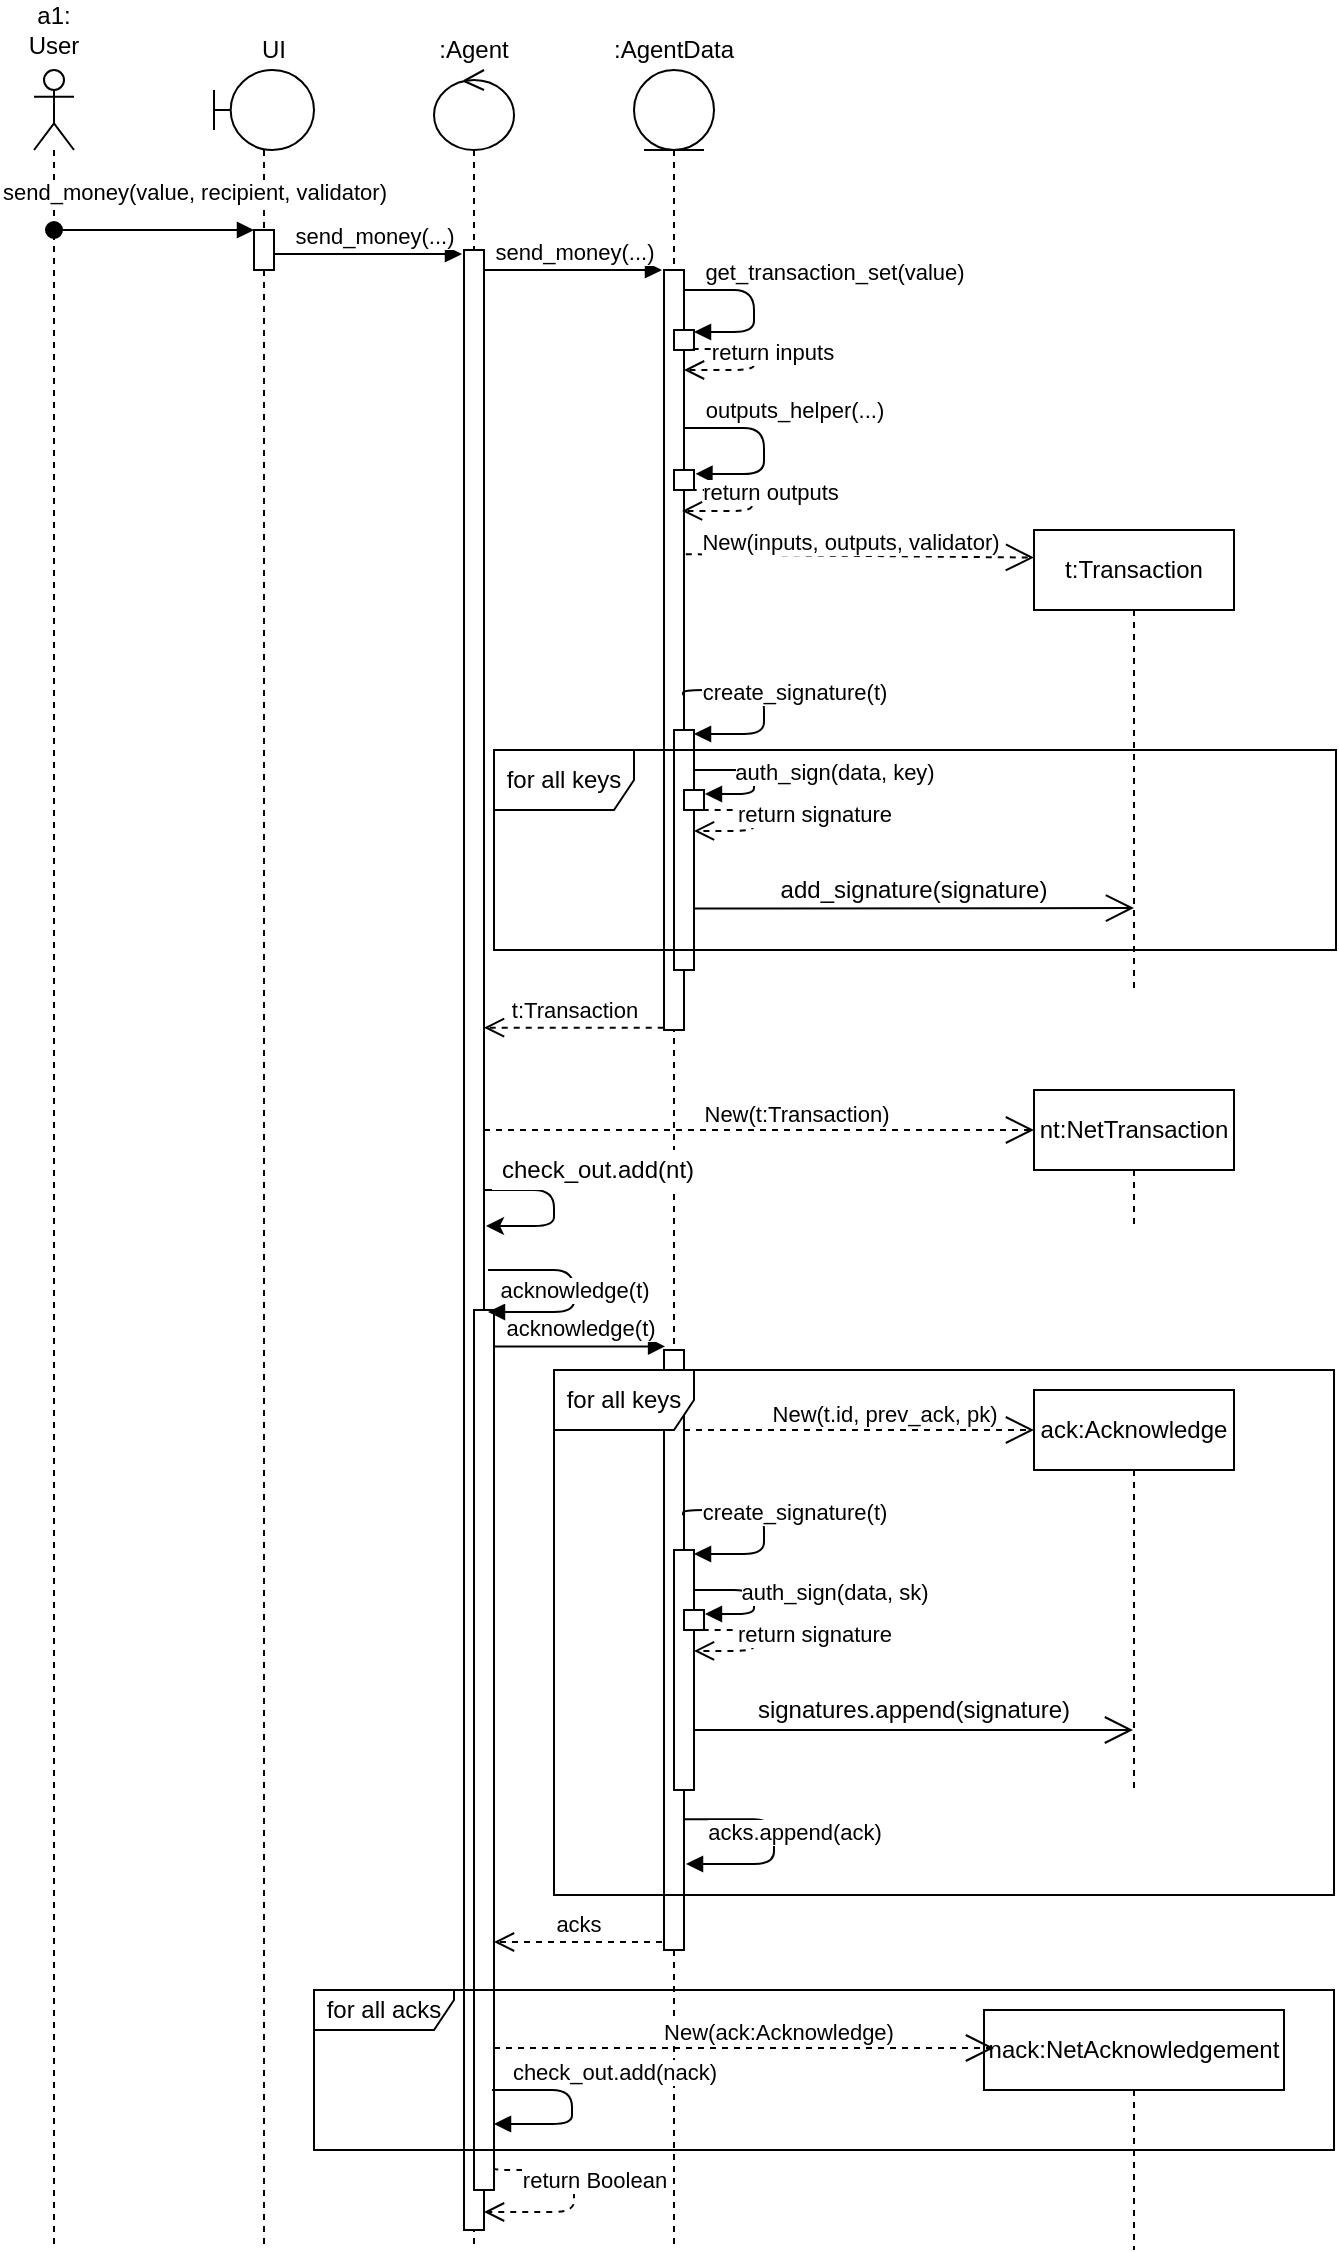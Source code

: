 <mxfile version="14.5.0" type="device"><diagram id="TapluQaaCc5dstfS0tt-" name="Page-1"><mxGraphModel dx="981" dy="526" grid="1" gridSize="10" guides="1" tooltips="1" connect="1" arrows="1" fold="1" page="1" pageScale="1" pageWidth="827" pageHeight="1169" math="0" shadow="0"><root><mxCell id="0"/><mxCell id="1" parent="0"/><mxCell id="LO2HZfkNoYhKalDYrlFA-1" value="" style="shape=umlLifeline;participant=umlActor;perimeter=lifelinePerimeter;whiteSpace=wrap;html=1;container=1;collapsible=0;recursiveResize=0;verticalAlign=top;spacingTop=36;outlineConnect=0;size=40;" vertex="1" parent="1"><mxGeometry x="90" y="60" width="20" height="1090" as="geometry"/></mxCell><mxCell id="LO2HZfkNoYhKalDYrlFA-2" value="" style="shape=umlLifeline;participant=umlBoundary;perimeter=lifelinePerimeter;whiteSpace=wrap;html=1;container=1;collapsible=0;recursiveResize=0;verticalAlign=top;spacingTop=36;outlineConnect=0;" vertex="1" parent="1"><mxGeometry x="180" y="60" width="50" height="1090" as="geometry"/></mxCell><mxCell id="LO2HZfkNoYhKalDYrlFA-8" value="" style="html=1;points=[];perimeter=orthogonalPerimeter;" vertex="1" parent="LO2HZfkNoYhKalDYrlFA-2"><mxGeometry x="20" y="80" width="10" height="20" as="geometry"/></mxCell><mxCell id="LO2HZfkNoYhKalDYrlFA-3" value="" style="shape=umlLifeline;participant=umlEntity;perimeter=lifelinePerimeter;whiteSpace=wrap;html=1;container=1;collapsible=0;recursiveResize=0;verticalAlign=top;spacingTop=36;outlineConnect=0;" vertex="1" parent="1"><mxGeometry x="390" y="60" width="40" height="1090" as="geometry"/></mxCell><mxCell id="LO2HZfkNoYhKalDYrlFA-31" value="" style="html=1;points=[];perimeter=orthogonalPerimeter;" vertex="1" parent="LO2HZfkNoYhKalDYrlFA-3"><mxGeometry x="15" y="100" width="10" height="380" as="geometry"/></mxCell><mxCell id="LO2HZfkNoYhKalDYrlFA-33" value="get_transaction_set(value)" style="html=1;verticalAlign=bottom;endArrow=block;edgeStyle=orthogonalEdgeStyle;" edge="1" parent="LO2HZfkNoYhKalDYrlFA-3" target="LO2HZfkNoYhKalDYrlFA-41"><mxGeometry x="-0.186" y="40" width="80" relative="1" as="geometry"><mxPoint x="25" y="110" as="sourcePoint"/><mxPoint x="25" y="131" as="targetPoint"/><Array as="points"><mxPoint x="60" y="110"/><mxPoint x="60" y="131"/></Array><mxPoint as="offset"/></mxGeometry></mxCell><mxCell id="LO2HZfkNoYhKalDYrlFA-43" value="" style="html=1;points=[];perimeter=orthogonalPerimeter;" vertex="1" parent="LO2HZfkNoYhKalDYrlFA-3"><mxGeometry x="20" y="200" width="10" height="10" as="geometry"/></mxCell><mxCell id="LO2HZfkNoYhKalDYrlFA-34" value="outputs_helper(...)" style="html=1;verticalAlign=bottom;endArrow=block;edgeStyle=orthogonalEdgeStyle;entryX=1.072;entryY=0.193;entryDx=0;entryDy=0;entryPerimeter=0;" edge="1" parent="LO2HZfkNoYhKalDYrlFA-3" target="LO2HZfkNoYhKalDYrlFA-43"><mxGeometry x="-0.177" y="15" width="80" relative="1" as="geometry"><mxPoint x="25" y="179" as="sourcePoint"/><mxPoint x="30" y="199.01" as="targetPoint"/><Array as="points"><mxPoint x="65" y="179"/><mxPoint x="65" y="202"/><mxPoint x="41" y="202"/></Array><mxPoint as="offset"/></mxGeometry></mxCell><mxCell id="LO2HZfkNoYhKalDYrlFA-35" value="create_signature(t)" style="html=1;verticalAlign=bottom;endArrow=block;edgeStyle=orthogonalEdgeStyle;exitX=0.952;exitY=0.477;exitDx=0;exitDy=0;exitPerimeter=0;" edge="1" parent="LO2HZfkNoYhKalDYrlFA-3"><mxGeometry x="0.061" y="15" width="80" relative="1" as="geometry"><mxPoint x="24.52" y="312.64" as="sourcePoint"/><mxPoint x="30" y="332" as="targetPoint"/><Array as="points"><mxPoint x="25" y="310"/><mxPoint x="65" y="310"/><mxPoint x="65" y="332"/></Array><mxPoint as="offset"/></mxGeometry></mxCell><mxCell id="LO2HZfkNoYhKalDYrlFA-45" value="" style="html=1;points=[];perimeter=orthogonalPerimeter;" vertex="1" parent="LO2HZfkNoYhKalDYrlFA-3"><mxGeometry x="20" y="330" width="10" height="120" as="geometry"/></mxCell><mxCell id="LO2HZfkNoYhKalDYrlFA-52" value="" style="html=1;points=[];perimeter=orthogonalPerimeter;" vertex="1" parent="LO2HZfkNoYhKalDYrlFA-3"><mxGeometry x="25" y="360" width="10" height="10" as="geometry"/></mxCell><mxCell id="LO2HZfkNoYhKalDYrlFA-68" value="" style="html=1;points=[];perimeter=orthogonalPerimeter;fillColor=#ffffff;" vertex="1" parent="LO2HZfkNoYhKalDYrlFA-3"><mxGeometry x="15" y="640" width="10" height="300" as="geometry"/></mxCell><mxCell id="LO2HZfkNoYhKalDYrlFA-87" value="acks.append(ack)" style="html=1;verticalAlign=bottom;endArrow=block;exitX=0.952;exitY=0.782;exitDx=0;exitDy=0;exitPerimeter=0;edgeStyle=orthogonalEdgeStyle;" edge="1" parent="LO2HZfkNoYhKalDYrlFA-3" source="LO2HZfkNoYhKalDYrlFA-68"><mxGeometry x="0.088" y="10" width="80" relative="1" as="geometry"><mxPoint x="50" y="880" as="sourcePoint"/><mxPoint x="26" y="897" as="targetPoint"/><Array as="points"><mxPoint x="70" y="875"/><mxPoint x="70" y="897"/></Array><mxPoint as="offset"/></mxGeometry></mxCell><mxCell id="LO2HZfkNoYhKalDYrlFA-7" value="a1: User" style="text;html=1;strokeColor=none;fillColor=none;align=center;verticalAlign=middle;whiteSpace=wrap;rounded=0;" vertex="1" parent="1"><mxGeometry x="80" y="30" width="40" height="20" as="geometry"/></mxCell><mxCell id="LO2HZfkNoYhKalDYrlFA-9" value="send_money(value, recipient, validator)" style="html=1;verticalAlign=bottom;startArrow=oval;endArrow=block;startSize=8;" edge="1" target="LO2HZfkNoYhKalDYrlFA-8" parent="1" source="LO2HZfkNoYhKalDYrlFA-1"><mxGeometry x="0.401" y="10" relative="1" as="geometry"><mxPoint x="140" y="140" as="sourcePoint"/><Array as="points"><mxPoint x="110" y="140"/></Array><mxPoint as="offset"/></mxGeometry></mxCell><mxCell id="LO2HZfkNoYhKalDYrlFA-11" value="" style="shape=umlLifeline;participant=umlControl;perimeter=lifelinePerimeter;whiteSpace=wrap;html=1;container=1;collapsible=0;recursiveResize=0;verticalAlign=top;spacingTop=36;outlineConnect=0;" vertex="1" parent="1"><mxGeometry x="290" y="60" width="40" height="1090" as="geometry"/></mxCell><mxCell id="LO2HZfkNoYhKalDYrlFA-19" value="" style="html=1;points=[];perimeter=orthogonalPerimeter;" vertex="1" parent="LO2HZfkNoYhKalDYrlFA-11"><mxGeometry x="15" y="90" width="10" height="990" as="geometry"/></mxCell><mxCell id="LO2HZfkNoYhKalDYrlFA-59" value="" style="endArrow=classic;html=1;edgeStyle=orthogonalEdgeStyle;" edge="1" parent="LO2HZfkNoYhKalDYrlFA-11" source="LO2HZfkNoYhKalDYrlFA-19"><mxGeometry width="50" height="50" relative="1" as="geometry"><mxPoint x="10" y="580" as="sourcePoint"/><mxPoint x="26" y="578" as="targetPoint"/><Array as="points"><mxPoint x="60" y="560"/><mxPoint x="60" y="578"/></Array></mxGeometry></mxCell><mxCell id="LO2HZfkNoYhKalDYrlFA-12" value="UI" style="text;html=1;strokeColor=none;fillColor=none;align=center;verticalAlign=middle;whiteSpace=wrap;rounded=0;" vertex="1" parent="1"><mxGeometry x="190" y="40" width="40" height="20" as="geometry"/></mxCell><mxCell id="LO2HZfkNoYhKalDYrlFA-18" value="send_money(...)" style="html=1;verticalAlign=bottom;endArrow=block;" edge="1" parent="1" source="LO2HZfkNoYhKalDYrlFA-8"><mxGeometry x="0.064" width="80" relative="1" as="geometry"><mxPoint x="230" y="140" as="sourcePoint"/><mxPoint x="304" y="152" as="targetPoint"/><Array as="points"/><mxPoint as="offset"/></mxGeometry></mxCell><mxCell id="LO2HZfkNoYhKalDYrlFA-20" value=":Agent" style="text;html=1;strokeColor=none;fillColor=none;align=center;verticalAlign=middle;whiteSpace=wrap;rounded=0;" vertex="1" parent="1"><mxGeometry x="290" y="40" width="40" height="20" as="geometry"/></mxCell><mxCell id="LO2HZfkNoYhKalDYrlFA-21" value=":AgentData" style="text;html=1;strokeColor=none;fillColor=none;align=center;verticalAlign=middle;whiteSpace=wrap;rounded=0;" vertex="1" parent="1"><mxGeometry x="390" y="40" width="40" height="20" as="geometry"/></mxCell><mxCell id="LO2HZfkNoYhKalDYrlFA-22" value="send_money(...)" style="html=1;verticalAlign=bottom;endArrow=block;" edge="1" parent="1" source="LO2HZfkNoYhKalDYrlFA-19"><mxGeometry width="80" relative="1" as="geometry"><mxPoint x="324" y="160" as="sourcePoint"/><mxPoint x="404" y="160" as="targetPoint"/></mxGeometry></mxCell><mxCell id="LO2HZfkNoYhKalDYrlFA-41" value="" style="html=1;points=[];perimeter=orthogonalPerimeter;" vertex="1" parent="1"><mxGeometry x="410" y="190" width="10" height="10" as="geometry"/></mxCell><mxCell id="LO2HZfkNoYhKalDYrlFA-42" value="return inputs" style="html=1;verticalAlign=bottom;endArrow=open;dashed=1;endSize=8;exitX=0.934;exitY=0.952;exitDx=0;exitDy=0;exitPerimeter=0;edgeStyle=orthogonalEdgeStyle;" edge="1" parent="1" source="LO2HZfkNoYhKalDYrlFA-41" target="LO2HZfkNoYhKalDYrlFA-31"><mxGeometry x="0.109" y="-10" relative="1" as="geometry"><mxPoint x="370" y="330" as="sourcePoint"/><mxPoint x="419" y="210" as="targetPoint"/><Array as="points"><mxPoint x="450" y="200"/><mxPoint x="450" y="210"/></Array><mxPoint x="10" y="10" as="offset"/></mxGeometry></mxCell><mxCell id="LO2HZfkNoYhKalDYrlFA-44" value="return outputs" style="html=1;verticalAlign=bottom;endArrow=open;dashed=1;endSize=8;exitX=0.934;exitY=0.952;exitDx=0;exitDy=0;exitPerimeter=0;edgeStyle=orthogonalEdgeStyle;" edge="1" parent="1"><mxGeometry x="0.109" y="-10" relative="1" as="geometry"><mxPoint x="418.34" y="270.0" as="sourcePoint"/><mxPoint x="414" y="280.48" as="targetPoint"/><Array as="points"><mxPoint x="449" y="270.48"/><mxPoint x="449" y="280.48"/></Array><mxPoint x="10" y="10" as="offset"/></mxGeometry></mxCell><mxCell id="LO2HZfkNoYhKalDYrlFA-47" value="New(inputs, outputs, validator)" style="endArrow=open;endSize=12;dashed=1;html=1;entryX=0;entryY=0.06;entryDx=0;entryDy=0;entryPerimeter=0;exitX=1.09;exitY=0.374;exitDx=0;exitDy=0;exitPerimeter=0;" edge="1" parent="1" source="LO2HZfkNoYhKalDYrlFA-31" target="LO2HZfkNoYhKalDYrlFA-48"><mxGeometry x="-0.052" y="7" width="160" relative="1" as="geometry"><mxPoint x="420" y="304" as="sourcePoint"/><mxPoint x="580" y="308" as="targetPoint"/><Array as="points"/><mxPoint as="offset"/></mxGeometry></mxCell><mxCell id="LO2HZfkNoYhKalDYrlFA-48" value="t:Transaction" style="shape=umlLifeline;perimeter=lifelinePerimeter;whiteSpace=wrap;html=1;container=1;collapsible=0;recursiveResize=0;outlineConnect=0;" vertex="1" parent="1"><mxGeometry x="590" y="290" width="100" height="230" as="geometry"/></mxCell><mxCell id="LO2HZfkNoYhKalDYrlFA-32" value="t:Transaction" style="html=1;verticalAlign=bottom;endArrow=open;dashed=1;endSize=8;exitX=-0.014;exitY=0.997;exitDx=0;exitDy=0;exitPerimeter=0;" edge="1" parent="1" source="LO2HZfkNoYhKalDYrlFA-31" target="LO2HZfkNoYhKalDYrlFA-19"><mxGeometry relative="1" as="geometry"><mxPoint x="400.48" y="540.45" as="sourcePoint"/><mxPoint x="350" y="539" as="targetPoint"/><Array as="points"/></mxGeometry></mxCell><mxCell id="LO2HZfkNoYhKalDYrlFA-49" value="" style="endArrow=open;endFill=1;endSize=12;html=1;exitX=1.003;exitY=0.3;exitDx=0;exitDy=0;exitPerimeter=0;" edge="1" parent="1"><mxGeometry width="160" relative="1" as="geometry"><mxPoint x="420" y="479.31" as="sourcePoint"/><mxPoint x="640" y="479" as="targetPoint"/></mxGeometry></mxCell><mxCell id="LO2HZfkNoYhKalDYrlFA-50" value="add_signature(signature)" style="text;html=1;strokeColor=none;fillColor=none;align=center;verticalAlign=middle;whiteSpace=wrap;rounded=0;" vertex="1" parent="1"><mxGeometry x="509.97" y="460" width="40" height="20" as="geometry"/></mxCell><mxCell id="LO2HZfkNoYhKalDYrlFA-53" value="auth_sign(data, key)" style="html=1;verticalAlign=bottom;endArrow=block;edgeStyle=orthogonalEdgeStyle;exitX=1;exitY=0.167;exitDx=0;exitDy=0;exitPerimeter=0;" edge="1" parent="1" source="LO2HZfkNoYhKalDYrlFA-45"><mxGeometry x="0.202" y="40" width="80" relative="1" as="geometry"><mxPoint x="420" y="403" as="sourcePoint"/><mxPoint x="425.48" y="422" as="targetPoint"/><Array as="points"><mxPoint x="450" y="410"/><mxPoint x="450" y="422"/></Array><mxPoint as="offset"/></mxGeometry></mxCell><mxCell id="LO2HZfkNoYhKalDYrlFA-54" value="return signature" style="html=1;verticalAlign=bottom;endArrow=open;dashed=1;endSize=8;exitX=0.934;exitY=0.952;exitDx=0;exitDy=0;exitPerimeter=0;edgeStyle=orthogonalEdgeStyle;" edge="1" parent="1"><mxGeometry x="0.093" y="30" relative="1" as="geometry"><mxPoint x="424.34" y="430" as="sourcePoint"/><mxPoint x="420" y="440.48" as="targetPoint"/><Array as="points"><mxPoint x="450" y="430"/><mxPoint x="450" y="440"/></Array><mxPoint x="30" y="-30" as="offset"/></mxGeometry></mxCell><mxCell id="LO2HZfkNoYhKalDYrlFA-56" value="for all keys" style="shape=umlFrame;whiteSpace=wrap;html=1;width=70;height=30;" vertex="1" parent="1"><mxGeometry x="320" y="400" width="421" height="100" as="geometry"/></mxCell><mxCell id="LO2HZfkNoYhKalDYrlFA-57" value="nt:NetTransaction" style="shape=umlLifeline;perimeter=lifelinePerimeter;whiteSpace=wrap;html=1;container=1;collapsible=0;recursiveResize=0;outlineConnect=0;" vertex="1" parent="1"><mxGeometry x="590" y="570" width="100" height="70" as="geometry"/></mxCell><mxCell id="LO2HZfkNoYhKalDYrlFA-58" value="New(t:Transaction)" style="endArrow=open;endSize=12;dashed=1;html=1;" edge="1" parent="1" source="LO2HZfkNoYhKalDYrlFA-19"><mxGeometry x="0.136" y="8" width="160" relative="1" as="geometry"><mxPoint x="330.0" y="600.0" as="sourcePoint"/><mxPoint x="590" y="590" as="targetPoint"/><Array as="points"/><mxPoint as="offset"/></mxGeometry></mxCell><mxCell id="LO2HZfkNoYhKalDYrlFA-63" value="" style="html=1;points=[];perimeter=orthogonalPerimeter;fillColor=#ffffff;" vertex="1" parent="1"><mxGeometry x="310" y="680" width="10" height="440" as="geometry"/></mxCell><mxCell id="LO2HZfkNoYhKalDYrlFA-64" value="acknowledge(t)" style="html=1;verticalAlign=bottom;endArrow=block;edgeStyle=orthogonalEdgeStyle;" edge="1" parent="1"><mxGeometry x="0.163" width="80" relative="1" as="geometry"><mxPoint x="317" y="660" as="sourcePoint"/><mxPoint x="317" y="681" as="targetPoint"/><Array as="points"><mxPoint x="360" y="660"/><mxPoint x="360" y="681"/></Array><mxPoint as="offset"/></mxGeometry></mxCell><mxCell id="LO2HZfkNoYhKalDYrlFA-60" value="check_out.add(nt)" style="text;html=1;align=center;verticalAlign=middle;whiteSpace=wrap;rounded=0;fillColor=#ffffff;" vertex="1" parent="1"><mxGeometry x="319" y="600" width="106" height="20" as="geometry"/></mxCell><mxCell id="LO2HZfkNoYhKalDYrlFA-69" value="acknowledge(t)" style="html=1;verticalAlign=bottom;endArrow=block;entryX=0.055;entryY=-0.006;entryDx=0;entryDy=0;entryPerimeter=0;" edge="1" parent="1" source="LO2HZfkNoYhKalDYrlFA-63" target="LO2HZfkNoYhKalDYrlFA-68"><mxGeometry width="80" relative="1" as="geometry"><mxPoint x="350" y="700" as="sourcePoint"/><mxPoint x="400" y="700" as="targetPoint"/></mxGeometry></mxCell><mxCell id="LO2HZfkNoYhKalDYrlFA-76" value="ack:Acknowledge" style="shape=umlLifeline;perimeter=lifelinePerimeter;whiteSpace=wrap;html=1;container=1;collapsible=0;recursiveResize=0;outlineConnect=0;" vertex="1" parent="1"><mxGeometry x="590" y="720" width="100" height="200" as="geometry"/></mxCell><mxCell id="LO2HZfkNoYhKalDYrlFA-77" value="New(t.id, prev_ack, pk)" style="endArrow=open;endSize=12;dashed=1;html=1;" edge="1" parent="LO2HZfkNoYhKalDYrlFA-76" source="LO2HZfkNoYhKalDYrlFA-68"><mxGeometry x="0.136" y="8" width="160" relative="1" as="geometry"><mxPoint x="-140" y="19.66" as="sourcePoint"/><mxPoint y="20" as="targetPoint"/><Array as="points"/><mxPoint as="offset"/></mxGeometry></mxCell><mxCell id="LO2HZfkNoYhKalDYrlFA-78" value="create_signature(t)" style="html=1;verticalAlign=bottom;endArrow=block;edgeStyle=orthogonalEdgeStyle;exitX=0.952;exitY=0.477;exitDx=0;exitDy=0;exitPerimeter=0;" edge="1" parent="1"><mxGeometry x="0.061" y="15" width="80" relative="1" as="geometry"><mxPoint x="414.52" y="782.64" as="sourcePoint"/><mxPoint x="420" y="802" as="targetPoint"/><Array as="points"><mxPoint x="415" y="780"/><mxPoint x="455" y="780"/><mxPoint x="455" y="802"/></Array><mxPoint as="offset"/></mxGeometry></mxCell><mxCell id="LO2HZfkNoYhKalDYrlFA-79" value="" style="html=1;points=[];perimeter=orthogonalPerimeter;" vertex="1" parent="1"><mxGeometry x="410" y="800" width="10" height="120" as="geometry"/></mxCell><mxCell id="LO2HZfkNoYhKalDYrlFA-80" value="" style="html=1;points=[];perimeter=orthogonalPerimeter;" vertex="1" parent="1"><mxGeometry x="415" y="830" width="10" height="10" as="geometry"/></mxCell><mxCell id="LO2HZfkNoYhKalDYrlFA-81" value="auth_sign(data, sk)" style="html=1;verticalAlign=bottom;endArrow=block;edgeStyle=orthogonalEdgeStyle;exitX=1;exitY=0.167;exitDx=0;exitDy=0;exitPerimeter=0;" edge="1" parent="1" source="LO2HZfkNoYhKalDYrlFA-79"><mxGeometry x="0.202" y="40" width="80" relative="1" as="geometry"><mxPoint x="420" y="813" as="sourcePoint"/><mxPoint x="425.48" y="832" as="targetPoint"/><Array as="points"><mxPoint x="450" y="820"/><mxPoint x="450" y="832"/></Array><mxPoint as="offset"/></mxGeometry></mxCell><mxCell id="LO2HZfkNoYhKalDYrlFA-82" value="return signature" style="html=1;verticalAlign=bottom;endArrow=open;dashed=1;endSize=8;exitX=0.934;exitY=0.952;exitDx=0;exitDy=0;exitPerimeter=0;edgeStyle=orthogonalEdgeStyle;" edge="1" parent="1"><mxGeometry x="0.093" y="30" relative="1" as="geometry"><mxPoint x="424.34" y="840.0" as="sourcePoint"/><mxPoint x="420" y="850.48" as="targetPoint"/><Array as="points"><mxPoint x="450" y="840"/><mxPoint x="450" y="850"/></Array><mxPoint x="30" y="-30" as="offset"/></mxGeometry></mxCell><mxCell id="LO2HZfkNoYhKalDYrlFA-83" value="" style="endArrow=open;endFill=1;endSize=12;html=1;" edge="1" parent="1" source="LO2HZfkNoYhKalDYrlFA-79" target="LO2HZfkNoYhKalDYrlFA-76"><mxGeometry width="160" relative="1" as="geometry"><mxPoint x="423" y="888" as="sourcePoint"/><mxPoint x="590" y="890" as="targetPoint"/><Array as="points"><mxPoint x="500" y="890"/></Array></mxGeometry></mxCell><mxCell id="LO2HZfkNoYhKalDYrlFA-84" value="signatures.append(signature)" style="text;html=1;strokeColor=none;fillColor=none;align=center;verticalAlign=middle;whiteSpace=wrap;rounded=0;" vertex="1" parent="1"><mxGeometry x="509.97" y="870" width="40" height="20" as="geometry"/></mxCell><mxCell id="LO2HZfkNoYhKalDYrlFA-86" value="for all keys" style="shape=umlFrame;whiteSpace=wrap;html=1;width=70;height=30;" vertex="1" parent="1"><mxGeometry x="350" y="710" width="390" height="262.5" as="geometry"/></mxCell><mxCell id="LO2HZfkNoYhKalDYrlFA-88" value="acks" style="html=1;verticalAlign=bottom;endArrow=open;dashed=1;endSize=8;" edge="1" parent="1"><mxGeometry relative="1" as="geometry"><mxPoint x="404" y="996" as="sourcePoint"/><mxPoint x="320" y="996" as="targetPoint"/><Array as="points"/></mxGeometry></mxCell><mxCell id="LO2HZfkNoYhKalDYrlFA-89" value="nack:NetAcknowledgement" style="shape=umlLifeline;perimeter=lifelinePerimeter;whiteSpace=wrap;html=1;container=1;collapsible=0;recursiveResize=0;outlineConnect=0;" vertex="1" parent="1"><mxGeometry x="565" y="1030" width="150" height="120" as="geometry"/></mxCell><mxCell id="LO2HZfkNoYhKalDYrlFA-91" value="New(ack:Acknowledge)" style="endArrow=open;endSize=12;dashed=1;html=1;" edge="1" parent="1" source="LO2HZfkNoYhKalDYrlFA-63"><mxGeometry x="0.136" y="8" width="160" relative="1" as="geometry"><mxPoint x="330" y="1050" as="sourcePoint"/><mxPoint x="570" y="1049" as="targetPoint"/><Array as="points"/><mxPoint as="offset"/></mxGeometry></mxCell><mxCell id="LO2HZfkNoYhKalDYrlFA-92" value="check_out.add(nack)" style="html=1;verticalAlign=bottom;endArrow=block;edgeStyle=orthogonalEdgeStyle;" edge="1" parent="1"><mxGeometry x="-0.167" y="21" width="80" relative="1" as="geometry"><mxPoint x="319" y="1070" as="sourcePoint"/><mxPoint x="320" y="1087" as="targetPoint"/><Array as="points"><mxPoint x="359" y="1070"/><mxPoint x="359" y="1087"/><mxPoint x="320" y="1087"/></Array><mxPoint as="offset"/></mxGeometry></mxCell><mxCell id="LO2HZfkNoYhKalDYrlFA-93" value="return Boolean" style="html=1;verticalAlign=bottom;endArrow=open;dashed=1;endSize=8;exitX=1.003;exitY=0.974;exitDx=0;exitDy=0;exitPerimeter=0;edgeStyle=orthogonalEdgeStyle;" edge="1" parent="1" source="LO2HZfkNoYhKalDYrlFA-63" target="LO2HZfkNoYhKalDYrlFA-19"><mxGeometry x="0.03" y="10" relative="1" as="geometry"><mxPoint x="370" y="930" as="sourcePoint"/><mxPoint x="319" y="1131" as="targetPoint"/><Array as="points"><mxPoint x="320" y="1110"/><mxPoint x="360" y="1110"/><mxPoint x="360" y="1131"/></Array><mxPoint as="offset"/></mxGeometry></mxCell><mxCell id="LO2HZfkNoYhKalDYrlFA-94" value="for all acks" style="shape=umlFrame;whiteSpace=wrap;html=1;fillColor=#ffffff;width=70;height=20;" vertex="1" parent="1"><mxGeometry x="230" y="1020" width="510" height="80" as="geometry"/></mxCell></root></mxGraphModel></diagram></mxfile>